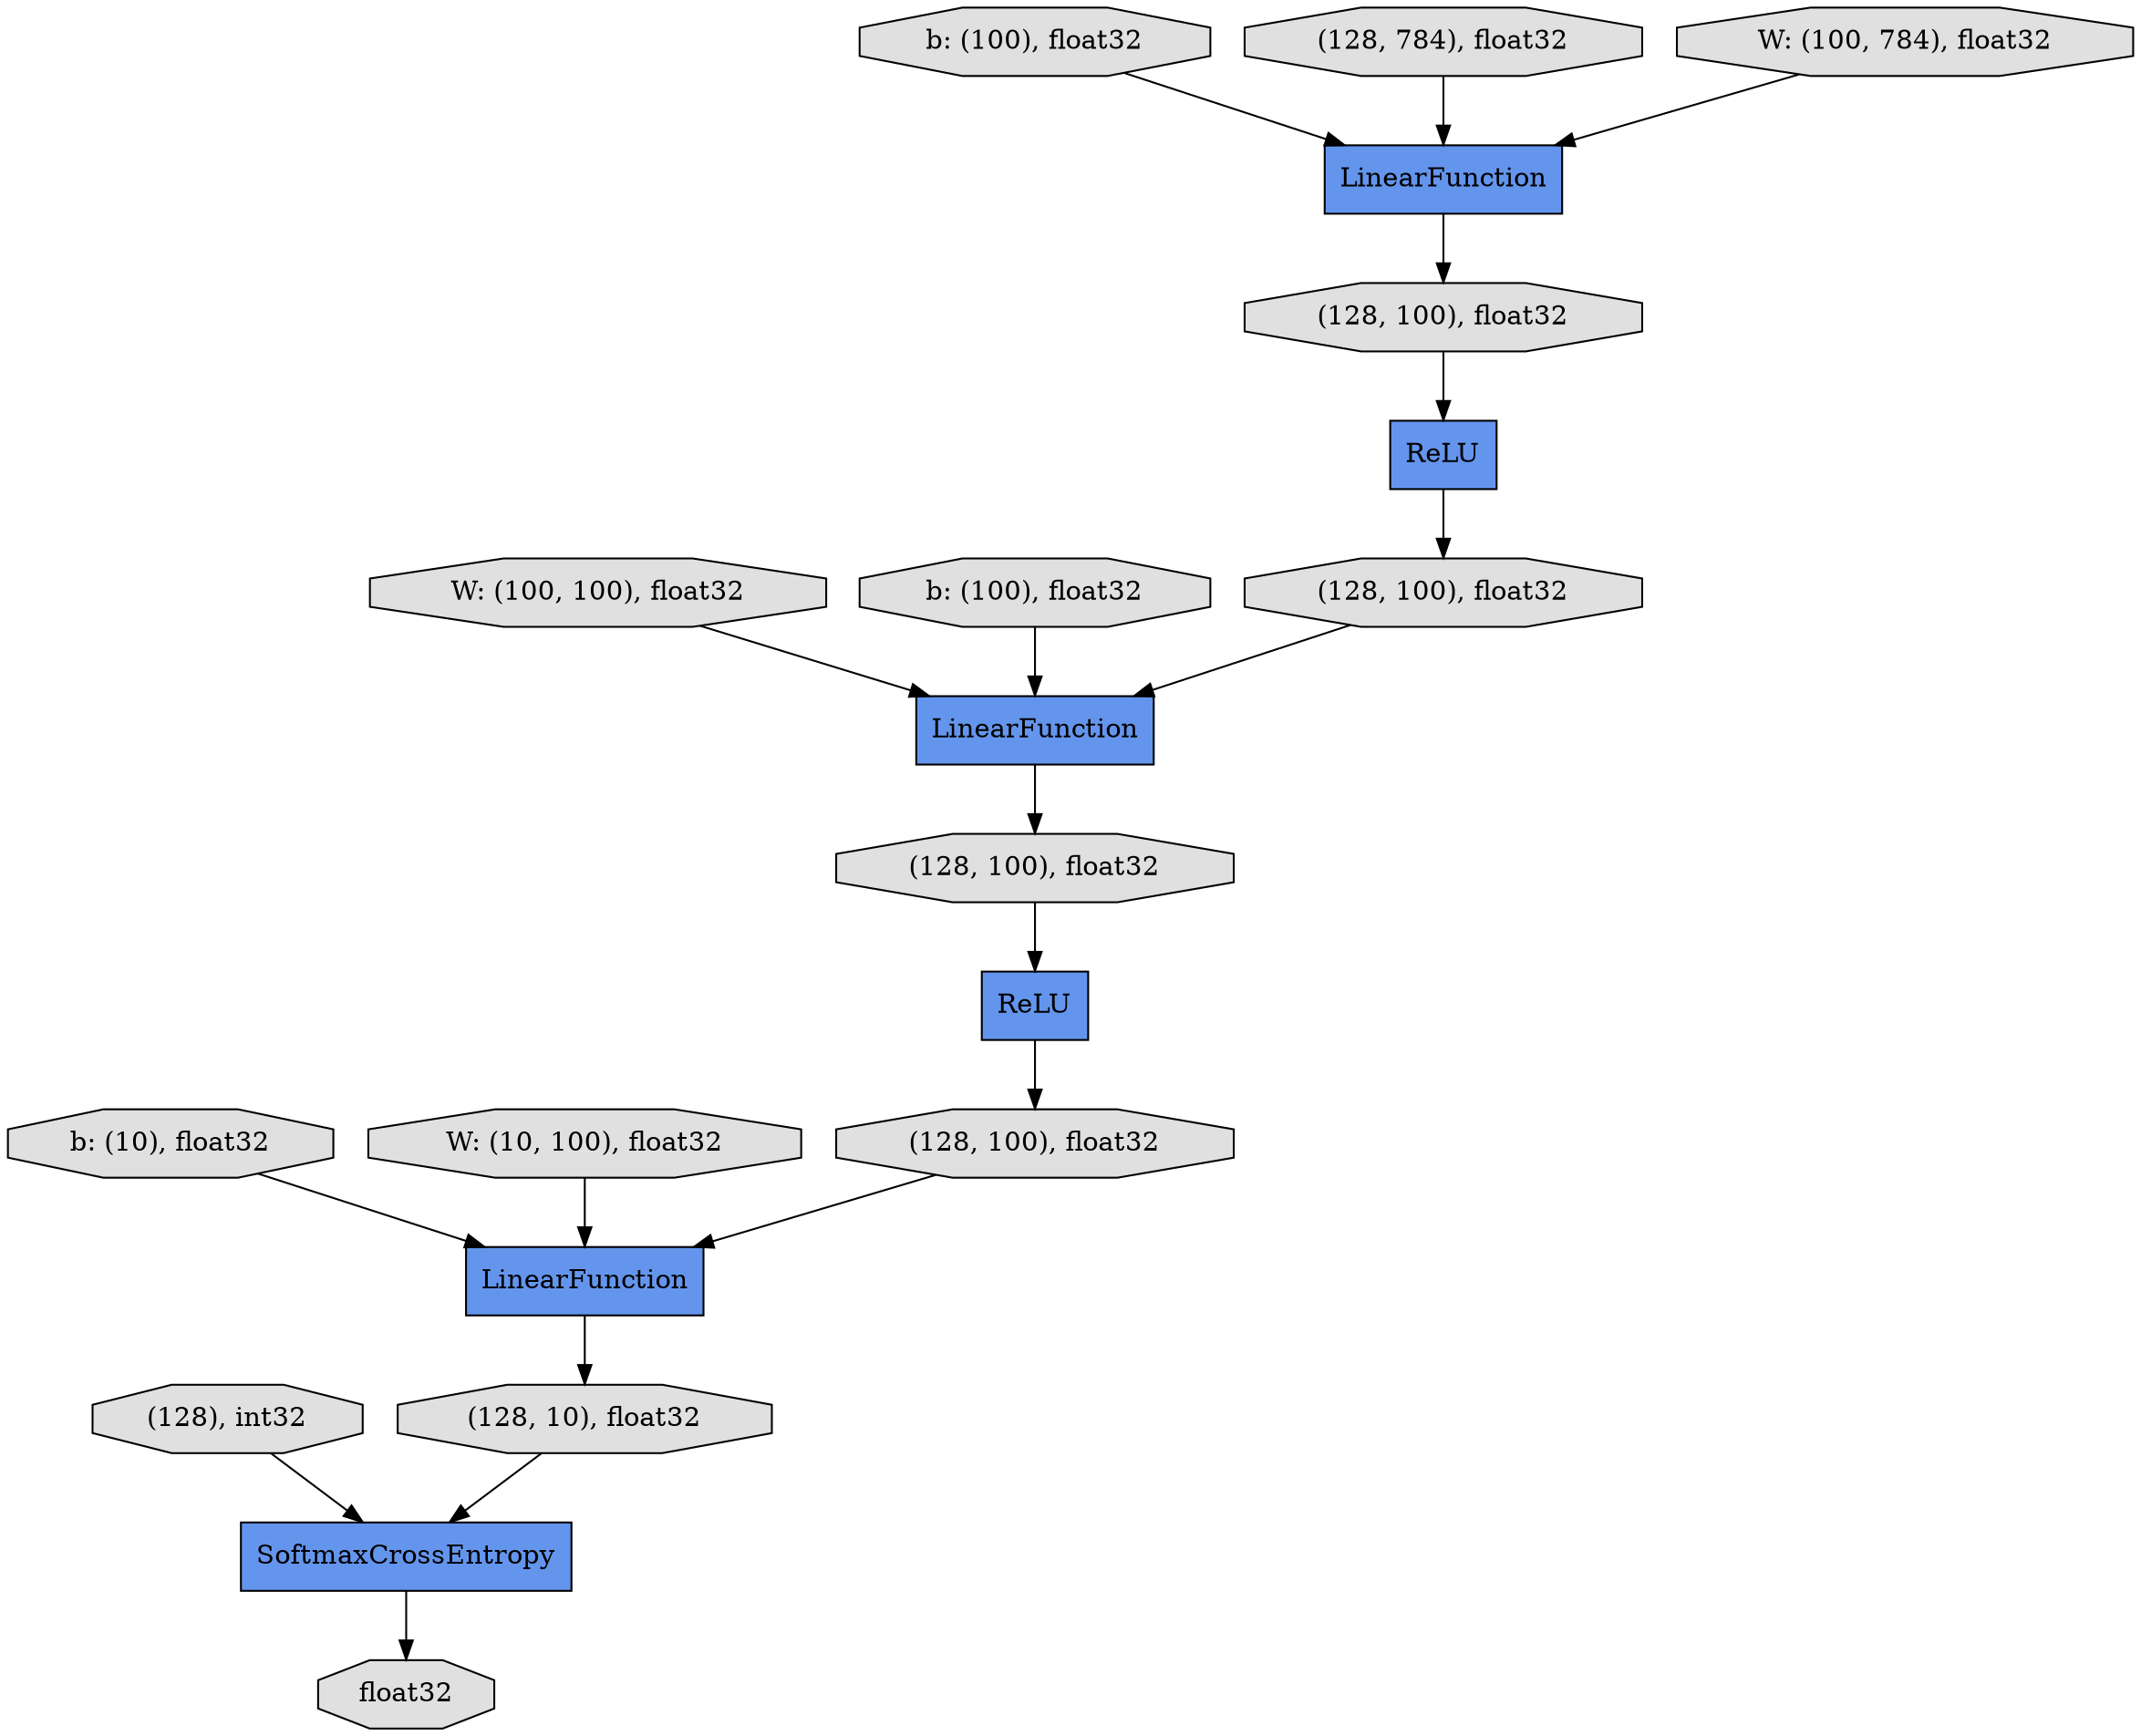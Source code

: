digraph graphname{rankdir=TB;4722407464 [label="(128, 100), float32",shape="octagon",fillcolor="#E0E0E0",style="filled"];4722407632 [label="LinearFunction",shape="record",fillcolor="#6495ED",style="filled"];4722206984 [label="b: (10), float32",shape="octagon",fillcolor="#E0E0E0",style="filled"];4722407856 [label="(128, 10), float32",shape="octagon",fillcolor="#E0E0E0",style="filled"];4722407968 [label="(128), int32",shape="octagon",fillcolor="#E0E0E0",style="filled"];4722408080 [label="float32",shape="octagon",fillcolor="#E0E0E0",style="filled"];4722207600 [label="W: (100, 100), float32",shape="octagon",fillcolor="#E0E0E0",style="filled"];4722406344 [label="LinearFunction",shape="record",fillcolor="#6495ED",style="filled"];4722205696 [label="b: (100), float32",shape="octagon",fillcolor="#E0E0E0",style="filled"];4722406456 [label="ReLU",shape="record",fillcolor="#6495ED",style="filled"];4722205752 [label="b: (100), float32",shape="octagon",fillcolor="#E0E0E0",style="filled"];4722406512 [label="(128, 784), float32",shape="octagon",fillcolor="#E0E0E0",style="filled"];4722406680 [label="(128, 100), float32",shape="octagon",fillcolor="#E0E0E0",style="filled"];4722406960 [label="SoftmaxCrossEntropy",shape="record",fillcolor="#6495ED",style="filled"];4722407016 [label="(128, 100), float32",shape="octagon",fillcolor="#E0E0E0",style="filled"];4722407072 [label="LinearFunction",shape="record",fillcolor="#6495ED",style="filled"];4722407128 [label="ReLU",shape="record",fillcolor="#6495ED",style="filled"];4722206424 [label="W: (100, 784), float32",shape="octagon",fillcolor="#E0E0E0",style="filled"];4722407240 [label="(128, 100), float32",shape="octagon",fillcolor="#E0E0E0",style="filled"];4722206704 [label="W: (10, 100), float32",shape="octagon",fillcolor="#E0E0E0",style="filled"];4722207600 -> 4722407072;4722206424 -> 4722406344;4722406680 -> 4722406456;4722406456 -> 4722407016;4722407856 -> 4722406960;4722407128 -> 4722407464;4722407464 -> 4722407632;4722205752 -> 4722406344;4722407240 -> 4722407128;4722406344 -> 4722406680;4722406960 -> 4722408080;4722407968 -> 4722406960;4722406512 -> 4722406344;4722407016 -> 4722407072;4722407632 -> 4722407856;4722206704 -> 4722407632;4722407072 -> 4722407240;4722205696 -> 4722407072;4722206984 -> 4722407632;}